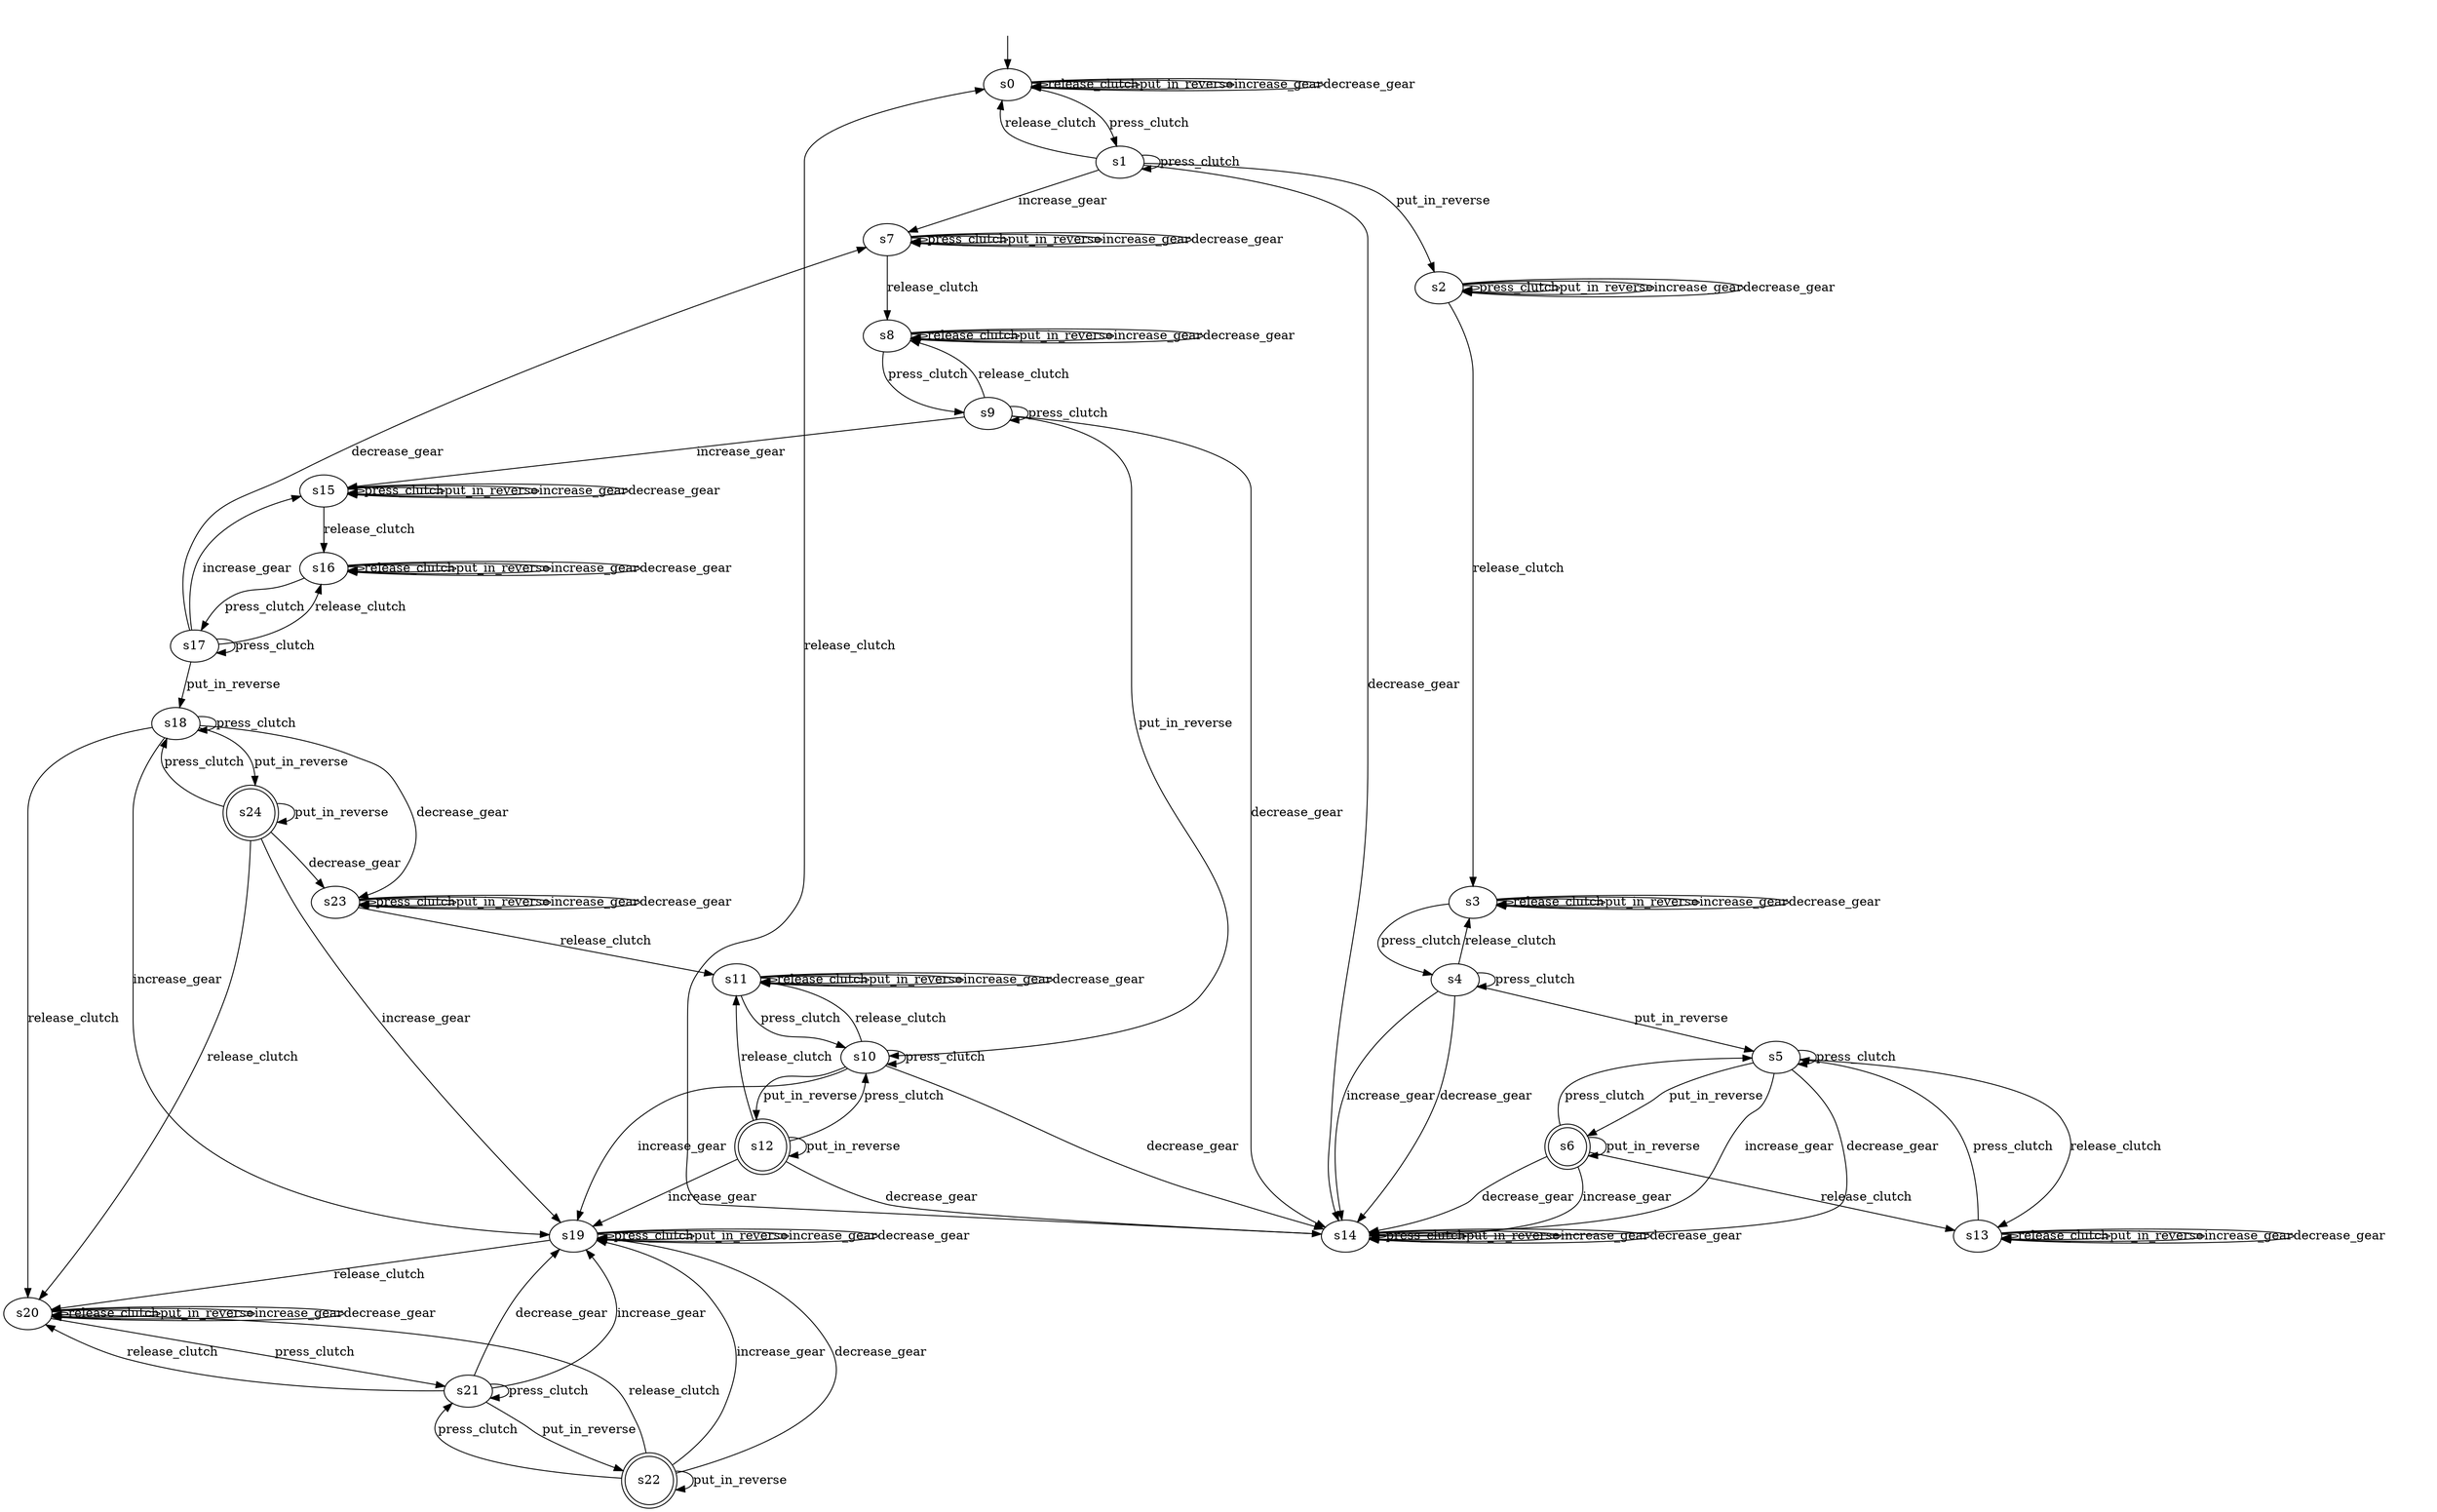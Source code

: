 digraph "output/tmp.dot" {
s0 [label=s0];
s1 [label=s1];
s2 [label=s2];
s3 [label=s3];
s4 [label=s4];
s5 [label=s5];
s6 [label=s6, shape=doublecircle];
s7 [label=s7];
s8 [label=s8];
s9 [label=s9];
s10 [label=s10];
s11 [label=s11];
s12 [label=s12, shape=doublecircle];
s13 [label=s13];
s14 [label=s14];
s15 [label=s15];
s16 [label=s16];
s17 [label=s17];
s18 [label=s18];
s19 [label=s19];
s20 [label=s20];
s21 [label=s21];
s22 [label=s22, shape=doublecircle];
s23 [label=s23];
s24 [label=s24, shape=doublecircle];
s0 -> s1  [label=press_clutch];
s0 -> s0  [label=release_clutch];
s0 -> s0  [label=put_in_reverse];
s0 -> s0  [label=increase_gear];
s0 -> s0  [label=decrease_gear];
s1 -> s1  [label=press_clutch];
s1 -> s0  [label=release_clutch];
s1 -> s2  [label=put_in_reverse];
s1 -> s7  [label=increase_gear];
s1 -> s14  [label=decrease_gear];
s2 -> s2  [label=press_clutch];
s2 -> s3  [label=release_clutch];
s2 -> s2  [label=put_in_reverse];
s2 -> s2  [label=increase_gear];
s2 -> s2  [label=decrease_gear];
s3 -> s4  [label=press_clutch];
s3 -> s3  [label=release_clutch];
s3 -> s3  [label=put_in_reverse];
s3 -> s3  [label=increase_gear];
s3 -> s3  [label=decrease_gear];
s4 -> s4  [label=press_clutch];
s4 -> s3  [label=release_clutch];
s4 -> s5  [label=put_in_reverse];
s4 -> s14  [label=increase_gear];
s4 -> s14  [label=decrease_gear];
s5 -> s5  [label=press_clutch];
s5 -> s13  [label=release_clutch];
s5 -> s6  [label=put_in_reverse];
s5 -> s14  [label=increase_gear];
s5 -> s14  [label=decrease_gear];
s6 -> s5  [label=press_clutch];
s6 -> s13  [label=release_clutch];
s6 -> s6  [label=put_in_reverse];
s6 -> s14  [label=increase_gear];
s6 -> s14  [label=decrease_gear];
s7 -> s7  [label=press_clutch];
s7 -> s8  [label=release_clutch];
s7 -> s7  [label=put_in_reverse];
s7 -> s7  [label=increase_gear];
s7 -> s7  [label=decrease_gear];
s8 -> s9  [label=press_clutch];
s8 -> s8  [label=release_clutch];
s8 -> s8  [label=put_in_reverse];
s8 -> s8  [label=increase_gear];
s8 -> s8  [label=decrease_gear];
s9 -> s9  [label=press_clutch];
s9 -> s8  [label=release_clutch];
s9 -> s10  [label=put_in_reverse];
s9 -> s15  [label=increase_gear];
s9 -> s14  [label=decrease_gear];
s10 -> s10  [label=press_clutch];
s10 -> s11  [label=release_clutch];
s10 -> s12  [label=put_in_reverse];
s10 -> s19  [label=increase_gear];
s10 -> s14  [label=decrease_gear];
s11 -> s10  [label=press_clutch];
s11 -> s11  [label=release_clutch];
s11 -> s11  [label=put_in_reverse];
s11 -> s11  [label=increase_gear];
s11 -> s11  [label=decrease_gear];
s12 -> s10  [label=press_clutch];
s12 -> s11  [label=release_clutch];
s12 -> s12  [label=put_in_reverse];
s12 -> s19  [label=increase_gear];
s12 -> s14  [label=decrease_gear];
s13 -> s5  [label=press_clutch];
s13 -> s13  [label=release_clutch];
s13 -> s13  [label=put_in_reverse];
s13 -> s13  [label=increase_gear];
s13 -> s13  [label=decrease_gear];
s14 -> s14  [label=press_clutch];
s14 -> s0  [label=release_clutch];
s14 -> s14  [label=put_in_reverse];
s14 -> s14  [label=increase_gear];
s14 -> s14  [label=decrease_gear];
s15 -> s15  [label=press_clutch];
s15 -> s16  [label=release_clutch];
s15 -> s15  [label=put_in_reverse];
s15 -> s15  [label=increase_gear];
s15 -> s15  [label=decrease_gear];
s16 -> s17  [label=press_clutch];
s16 -> s16  [label=release_clutch];
s16 -> s16  [label=put_in_reverse];
s16 -> s16  [label=increase_gear];
s16 -> s16  [label=decrease_gear];
s17 -> s17  [label=press_clutch];
s17 -> s16  [label=release_clutch];
s17 -> s18  [label=put_in_reverse];
s17 -> s15  [label=increase_gear];
s17 -> s7  [label=decrease_gear];
s18 -> s18  [label=press_clutch];
s18 -> s20  [label=release_clutch];
s18 -> s24  [label=put_in_reverse];
s18 -> s19  [label=increase_gear];
s18 -> s23  [label=decrease_gear];
s19 -> s19  [label=press_clutch];
s19 -> s20  [label=release_clutch];
s19 -> s19  [label=put_in_reverse];
s19 -> s19  [label=increase_gear];
s19 -> s19  [label=decrease_gear];
s20 -> s21  [label=press_clutch];
s20 -> s20  [label=release_clutch];
s20 -> s20  [label=put_in_reverse];
s20 -> s20  [label=increase_gear];
s20 -> s20  [label=decrease_gear];
s21 -> s21  [label=press_clutch];
s21 -> s20  [label=release_clutch];
s21 -> s22  [label=put_in_reverse];
s21 -> s19  [label=increase_gear];
s21 -> s19  [label=decrease_gear];
s22 -> s21  [label=press_clutch];
s22 -> s20  [label=release_clutch];
s22 -> s22  [label=put_in_reverse];
s22 -> s19  [label=increase_gear];
s22 -> s19  [label=decrease_gear];
s23 -> s23  [label=press_clutch];
s23 -> s11  [label=release_clutch];
s23 -> s23  [label=put_in_reverse];
s23 -> s23  [label=increase_gear];
s23 -> s23  [label=decrease_gear];
s24 -> s18  [label=press_clutch];
s24 -> s20  [label=release_clutch];
s24 -> s24  [label=put_in_reverse];
s24 -> s19  [label=increase_gear];
s24 -> s23  [label=decrease_gear];
__start0 [label="", shape=none];
__start0 -> s0  [label=""];
}
